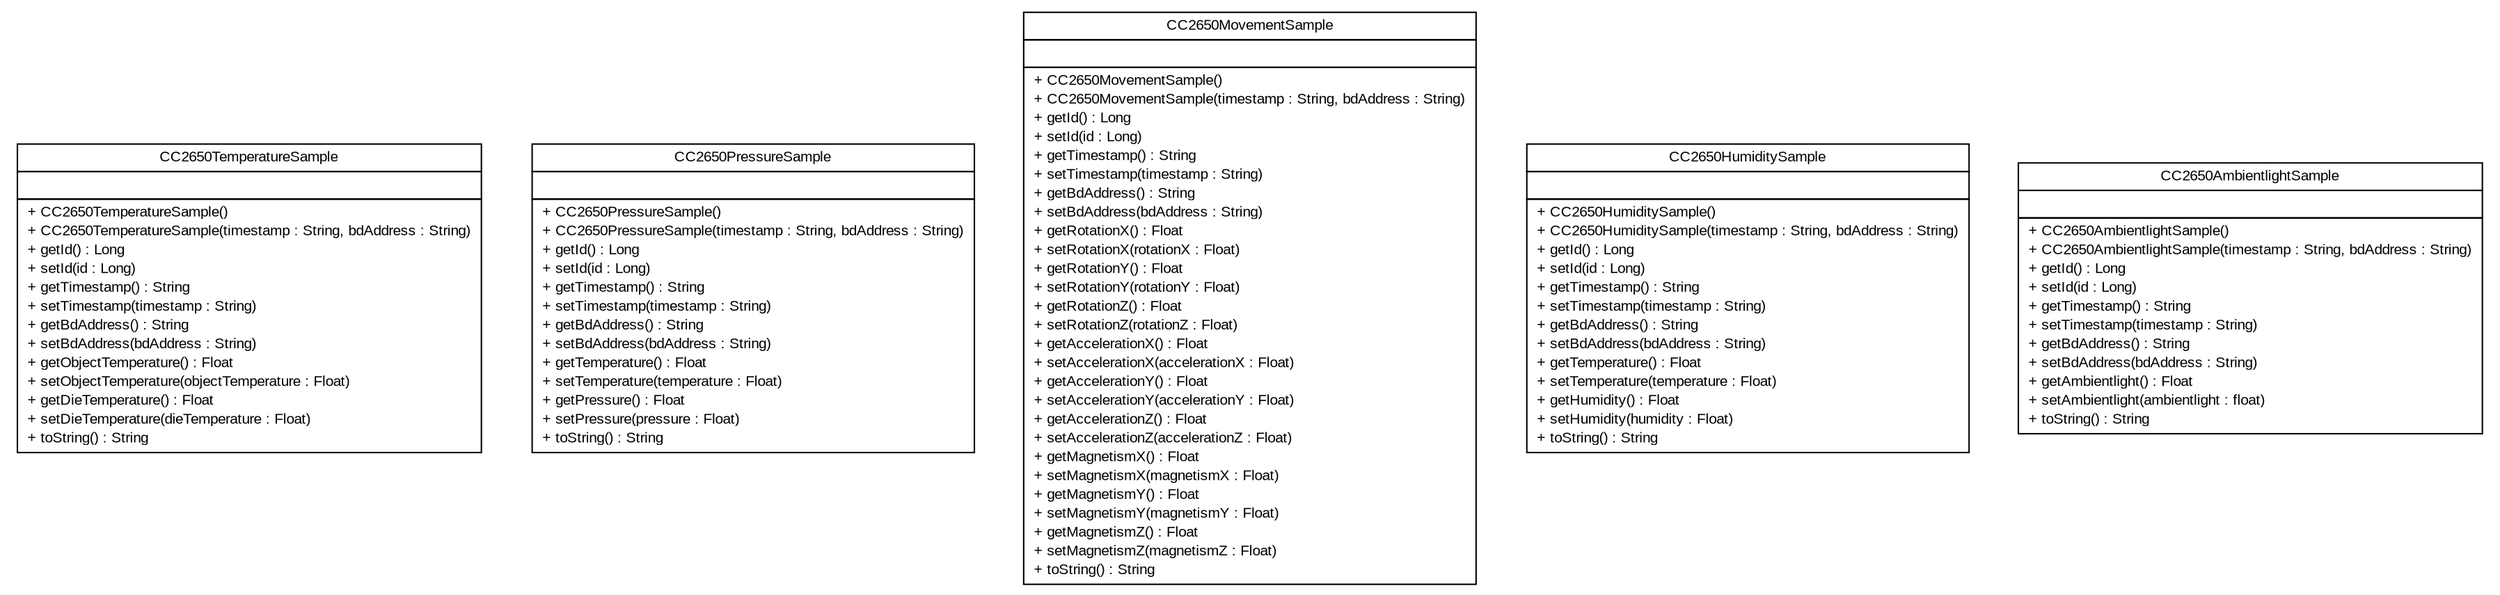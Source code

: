 #!/usr/local/bin/dot
#
# Class diagram 
# Generated by UMLGraph version R5_6 (http://www.umlgraph.org/)
#

digraph G {
	edge [fontname="arial",fontsize=10,labelfontname="arial",labelfontsize=10];
	node [fontname="arial",fontsize=10,shape=plaintext];
	nodesep=0.25;
	ranksep=0.5;
	// de.fhg.fit.biomos.sensorplatform.sample.CC2650TemperatureSample
	c9 [label=<<table title="de.fhg.fit.biomos.sensorplatform.sample.CC2650TemperatureSample" border="0" cellborder="1" cellspacing="0" cellpadding="2" port="p" href="./CC2650TemperatureSample.html">
		<tr><td><table border="0" cellspacing="0" cellpadding="1">
<tr><td align="center" balign="center"> CC2650TemperatureSample </td></tr>
		</table></td></tr>
		<tr><td><table border="0" cellspacing="0" cellpadding="1">
<tr><td align="left" balign="left">  </td></tr>
		</table></td></tr>
		<tr><td><table border="0" cellspacing="0" cellpadding="1">
<tr><td align="left" balign="left"> + CC2650TemperatureSample() </td></tr>
<tr><td align="left" balign="left"> + CC2650TemperatureSample(timestamp : String, bdAddress : String) </td></tr>
<tr><td align="left" balign="left"> + getId() : Long </td></tr>
<tr><td align="left" balign="left"> + setId(id : Long) </td></tr>
<tr><td align="left" balign="left"> + getTimestamp() : String </td></tr>
<tr><td align="left" balign="left"> + setTimestamp(timestamp : String) </td></tr>
<tr><td align="left" balign="left"> + getBdAddress() : String </td></tr>
<tr><td align="left" balign="left"> + setBdAddress(bdAddress : String) </td></tr>
<tr><td align="left" balign="left"> + getObjectTemperature() : Float </td></tr>
<tr><td align="left" balign="left"> + setObjectTemperature(objectTemperature : Float) </td></tr>
<tr><td align="left" balign="left"> + getDieTemperature() : Float </td></tr>
<tr><td align="left" balign="left"> + setDieTemperature(dieTemperature : Float) </td></tr>
<tr><td align="left" balign="left"> + toString() : String </td></tr>
		</table></td></tr>
		</table>>, URL="./CC2650TemperatureSample.html", fontname="arial", fontcolor="black", fontsize=10.0];
	// de.fhg.fit.biomos.sensorplatform.sample.CC2650PressureSample
	c10 [label=<<table title="de.fhg.fit.biomos.sensorplatform.sample.CC2650PressureSample" border="0" cellborder="1" cellspacing="0" cellpadding="2" port="p" href="./CC2650PressureSample.html">
		<tr><td><table border="0" cellspacing="0" cellpadding="1">
<tr><td align="center" balign="center"> CC2650PressureSample </td></tr>
		</table></td></tr>
		<tr><td><table border="0" cellspacing="0" cellpadding="1">
<tr><td align="left" balign="left">  </td></tr>
		</table></td></tr>
		<tr><td><table border="0" cellspacing="0" cellpadding="1">
<tr><td align="left" balign="left"> + CC2650PressureSample() </td></tr>
<tr><td align="left" balign="left"> + CC2650PressureSample(timestamp : String, bdAddress : String) </td></tr>
<tr><td align="left" balign="left"> + getId() : Long </td></tr>
<tr><td align="left" balign="left"> + setId(id : Long) </td></tr>
<tr><td align="left" balign="left"> + getTimestamp() : String </td></tr>
<tr><td align="left" balign="left"> + setTimestamp(timestamp : String) </td></tr>
<tr><td align="left" balign="left"> + getBdAddress() : String </td></tr>
<tr><td align="left" balign="left"> + setBdAddress(bdAddress : String) </td></tr>
<tr><td align="left" balign="left"> + getTemperature() : Float </td></tr>
<tr><td align="left" balign="left"> + setTemperature(temperature : Float) </td></tr>
<tr><td align="left" balign="left"> + getPressure() : Float </td></tr>
<tr><td align="left" balign="left"> + setPressure(pressure : Float) </td></tr>
<tr><td align="left" balign="left"> + toString() : String </td></tr>
		</table></td></tr>
		</table>>, URL="./CC2650PressureSample.html", fontname="arial", fontcolor="black", fontsize=10.0];
	// de.fhg.fit.biomos.sensorplatform.sample.CC2650MovementSample
	c11 [label=<<table title="de.fhg.fit.biomos.sensorplatform.sample.CC2650MovementSample" border="0" cellborder="1" cellspacing="0" cellpadding="2" port="p" href="./CC2650MovementSample.html">
		<tr><td><table border="0" cellspacing="0" cellpadding="1">
<tr><td align="center" balign="center"> CC2650MovementSample </td></tr>
		</table></td></tr>
		<tr><td><table border="0" cellspacing="0" cellpadding="1">
<tr><td align="left" balign="left">  </td></tr>
		</table></td></tr>
		<tr><td><table border="0" cellspacing="0" cellpadding="1">
<tr><td align="left" balign="left"> + CC2650MovementSample() </td></tr>
<tr><td align="left" balign="left"> + CC2650MovementSample(timestamp : String, bdAddress : String) </td></tr>
<tr><td align="left" balign="left"> + getId() : Long </td></tr>
<tr><td align="left" balign="left"> + setId(id : Long) </td></tr>
<tr><td align="left" balign="left"> + getTimestamp() : String </td></tr>
<tr><td align="left" balign="left"> + setTimestamp(timestamp : String) </td></tr>
<tr><td align="left" balign="left"> + getBdAddress() : String </td></tr>
<tr><td align="left" balign="left"> + setBdAddress(bdAddress : String) </td></tr>
<tr><td align="left" balign="left"> + getRotationX() : Float </td></tr>
<tr><td align="left" balign="left"> + setRotationX(rotationX : Float) </td></tr>
<tr><td align="left" balign="left"> + getRotationY() : Float </td></tr>
<tr><td align="left" balign="left"> + setRotationY(rotationY : Float) </td></tr>
<tr><td align="left" balign="left"> + getRotationZ() : Float </td></tr>
<tr><td align="left" balign="left"> + setRotationZ(rotationZ : Float) </td></tr>
<tr><td align="left" balign="left"> + getAccelerationX() : Float </td></tr>
<tr><td align="left" balign="left"> + setAccelerationX(accelerationX : Float) </td></tr>
<tr><td align="left" balign="left"> + getAccelerationY() : Float </td></tr>
<tr><td align="left" balign="left"> + setAccelerationY(accelerationY : Float) </td></tr>
<tr><td align="left" balign="left"> + getAccelerationZ() : Float </td></tr>
<tr><td align="left" balign="left"> + setAccelerationZ(accelerationZ : Float) </td></tr>
<tr><td align="left" balign="left"> + getMagnetismX() : Float </td></tr>
<tr><td align="left" balign="left"> + setMagnetismX(magnetismX : Float) </td></tr>
<tr><td align="left" balign="left"> + getMagnetismY() : Float </td></tr>
<tr><td align="left" balign="left"> + setMagnetismY(magnetismY : Float) </td></tr>
<tr><td align="left" balign="left"> + getMagnetismZ() : Float </td></tr>
<tr><td align="left" balign="left"> + setMagnetismZ(magnetismZ : Float) </td></tr>
<tr><td align="left" balign="left"> + toString() : String </td></tr>
		</table></td></tr>
		</table>>, URL="./CC2650MovementSample.html", fontname="arial", fontcolor="black", fontsize=10.0];
	// de.fhg.fit.biomos.sensorplatform.sample.CC2650HumiditySample
	c12 [label=<<table title="de.fhg.fit.biomos.sensorplatform.sample.CC2650HumiditySample" border="0" cellborder="1" cellspacing="0" cellpadding="2" port="p" href="./CC2650HumiditySample.html">
		<tr><td><table border="0" cellspacing="0" cellpadding="1">
<tr><td align="center" balign="center"> CC2650HumiditySample </td></tr>
		</table></td></tr>
		<tr><td><table border="0" cellspacing="0" cellpadding="1">
<tr><td align="left" balign="left">  </td></tr>
		</table></td></tr>
		<tr><td><table border="0" cellspacing="0" cellpadding="1">
<tr><td align="left" balign="left"> + CC2650HumiditySample() </td></tr>
<tr><td align="left" balign="left"> + CC2650HumiditySample(timestamp : String, bdAddress : String) </td></tr>
<tr><td align="left" balign="left"> + getId() : Long </td></tr>
<tr><td align="left" balign="left"> + setId(id : Long) </td></tr>
<tr><td align="left" balign="left"> + getTimestamp() : String </td></tr>
<tr><td align="left" balign="left"> + setTimestamp(timestamp : String) </td></tr>
<tr><td align="left" balign="left"> + getBdAddress() : String </td></tr>
<tr><td align="left" balign="left"> + setBdAddress(bdAddress : String) </td></tr>
<tr><td align="left" balign="left"> + getTemperature() : Float </td></tr>
<tr><td align="left" balign="left"> + setTemperature(temperature : Float) </td></tr>
<tr><td align="left" balign="left"> + getHumidity() : Float </td></tr>
<tr><td align="left" balign="left"> + setHumidity(humidity : Float) </td></tr>
<tr><td align="left" balign="left"> + toString() : String </td></tr>
		</table></td></tr>
		</table>>, URL="./CC2650HumiditySample.html", fontname="arial", fontcolor="black", fontsize=10.0];
	// de.fhg.fit.biomos.sensorplatform.sample.CC2650AmbientlightSample
	c13 [label=<<table title="de.fhg.fit.biomos.sensorplatform.sample.CC2650AmbientlightSample" border="0" cellborder="1" cellspacing="0" cellpadding="2" port="p" href="./CC2650AmbientlightSample.html">
		<tr><td><table border="0" cellspacing="0" cellpadding="1">
<tr><td align="center" balign="center"> CC2650AmbientlightSample </td></tr>
		</table></td></tr>
		<tr><td><table border="0" cellspacing="0" cellpadding="1">
<tr><td align="left" balign="left">  </td></tr>
		</table></td></tr>
		<tr><td><table border="0" cellspacing="0" cellpadding="1">
<tr><td align="left" balign="left"> + CC2650AmbientlightSample() </td></tr>
<tr><td align="left" balign="left"> + CC2650AmbientlightSample(timestamp : String, bdAddress : String) </td></tr>
<tr><td align="left" balign="left"> + getId() : Long </td></tr>
<tr><td align="left" balign="left"> + setId(id : Long) </td></tr>
<tr><td align="left" balign="left"> + getTimestamp() : String </td></tr>
<tr><td align="left" balign="left"> + setTimestamp(timestamp : String) </td></tr>
<tr><td align="left" balign="left"> + getBdAddress() : String </td></tr>
<tr><td align="left" balign="left"> + setBdAddress(bdAddress : String) </td></tr>
<tr><td align="left" balign="left"> + getAmbientlight() : Float </td></tr>
<tr><td align="left" balign="left"> + setAmbientlight(ambientlight : float) </td></tr>
<tr><td align="left" balign="left"> + toString() : String </td></tr>
		</table></td></tr>
		</table>>, URL="./CC2650AmbientlightSample.html", fontname="arial", fontcolor="black", fontsize=10.0];
}

